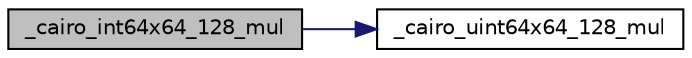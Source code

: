 digraph "_cairo_int64x64_128_mul"
{
  edge [fontname="Helvetica",fontsize="10",labelfontname="Helvetica",labelfontsize="10"];
  node [fontname="Helvetica",fontsize="10",shape=record];
  rankdir="LR";
  Node1 [label="_cairo_int64x64_128_mul",height=0.2,width=0.4,color="black", fillcolor="grey75", style="filled", fontcolor="black"];
  Node1 -> Node2 [color="midnightblue",fontsize="10",style="solid"];
  Node2 [label="_cairo_uint64x64_128_mul",height=0.2,width=0.4,color="black", fillcolor="white", style="filled",URL="$d2/d34/cairo-wideint_8c.html#acf3f693329e686b0e6427ca391df15bb"];
}
